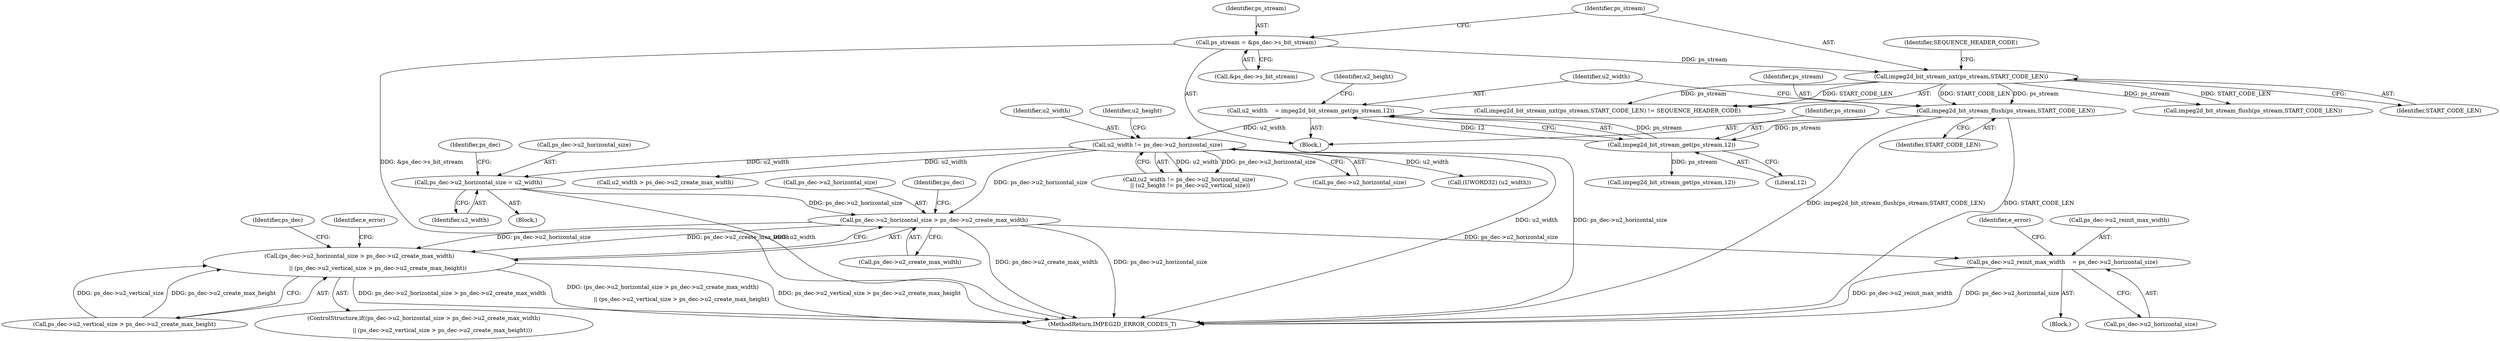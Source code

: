 digraph "0_Android_a86eb798d077b9b25c8f8c77e3c02c2f287c1ce7_0@API" {
"1000243" [label="(Call,ps_dec->u2_horizontal_size > ps_dec->u2_create_max_width)"];
"1000162" [label="(Call,u2_width != ps_dec->u2_horizontal_size)"];
"1000150" [label="(Call,u2_width    = impeg2d_bit_stream_get(ps_stream,12))"];
"1000152" [label="(Call,impeg2d_bit_stream_get(ps_stream,12))"];
"1000147" [label="(Call,impeg2d_bit_stream_flush(ps_stream,START_CODE_LEN))"];
"1000137" [label="(Call,impeg2d_bit_stream_nxt(ps_stream,START_CODE_LEN))"];
"1000127" [label="(Call,ps_stream = &ps_dec->s_bit_stream)"];
"1000180" [label="(Call,ps_dec->u2_horizontal_size = u2_width)"];
"1000242" [label="(Call,(ps_dec->u2_horizontal_size > ps_dec->u2_create_max_width)\n\n                     || (ps_dec->u2_vertical_size > ps_dec->u2_create_max_height))"];
"1000269" [label="(Call,ps_dec->u2_reinit_max_width    = ps_dec->u2_horizontal_size)"];
"1000129" [label="(Call,&ps_dec->s_bit_stream)"];
"1000161" [label="(Call,(u2_width != ps_dec->u2_horizontal_size)\n || (u2_height != ps_dec->u2_vertical_size))"];
"1000125" [label="(Block,)"];
"1000127" [label="(Call,ps_stream = &ps_dec->s_bit_stream)"];
"1000277" [label="(Identifier,e_error)"];
"1000157" [label="(Call,impeg2d_bit_stream_get(ps_stream,12))"];
"1000136" [label="(Call,impeg2d_bit_stream_nxt(ps_stream,START_CODE_LEN) != SEQUENCE_HEADER_CODE)"];
"1000163" [label="(Identifier,u2_width)"];
"1000150" [label="(Call,u2_width    = impeg2d_bit_stream_get(ps_stream,12))"];
"1000273" [label="(Call,ps_dec->u2_horizontal_size)"];
"1000164" [label="(Call,ps_dec->u2_horizontal_size)"];
"1000152" [label="(Call,impeg2d_bit_stream_get(ps_stream,12))"];
"1000280" [label="(Identifier,ps_dec)"];
"1000128" [label="(Identifier,ps_stream)"];
"1000392" [label="(MethodReturn,IMPEG2D_ERROR_CODES_T)"];
"1000156" [label="(Identifier,u2_height)"];
"1000180" [label="(Call,ps_dec->u2_horizontal_size = u2_width)"];
"1000201" [label="(Call,(UWORD32) (u2_width))"];
"1000142" [label="(Call,impeg2d_bit_stream_flush(ps_stream,START_CODE_LEN))"];
"1000208" [label="(Call,u2_width > ps_dec->u2_create_max_width)"];
"1000153" [label="(Identifier,ps_stream)"];
"1000187" [label="(Identifier,ps_dec)"];
"1000260" [label="(Identifier,e_error)"];
"1000250" [label="(Call,ps_dec->u2_vertical_size > ps_dec->u2_create_max_height)"];
"1000247" [label="(Call,ps_dec->u2_create_max_width)"];
"1000184" [label="(Identifier,u2_width)"];
"1000148" [label="(Identifier,ps_stream)"];
"1000270" [label="(Call,ps_dec->u2_reinit_max_width)"];
"1000179" [label="(Block,)"];
"1000137" [label="(Call,impeg2d_bit_stream_nxt(ps_stream,START_CODE_LEN))"];
"1000269" [label="(Call,ps_dec->u2_reinit_max_width    = ps_dec->u2_horizontal_size)"];
"1000181" [label="(Call,ps_dec->u2_horizontal_size)"];
"1000162" [label="(Call,u2_width != ps_dec->u2_horizontal_size)"];
"1000244" [label="(Call,ps_dec->u2_horizontal_size)"];
"1000140" [label="(Identifier,SEQUENCE_HEADER_CODE)"];
"1000168" [label="(Identifier,u2_height)"];
"1000243" [label="(Call,ps_dec->u2_horizontal_size > ps_dec->u2_create_max_width)"];
"1000257" [label="(Block,)"];
"1000242" [label="(Call,(ps_dec->u2_horizontal_size > ps_dec->u2_create_max_width)\n\n                     || (ps_dec->u2_vertical_size > ps_dec->u2_create_max_height))"];
"1000154" [label="(Literal,12)"];
"1000138" [label="(Identifier,ps_stream)"];
"1000149" [label="(Identifier,START_CODE_LEN)"];
"1000241" [label="(ControlStructure,if((ps_dec->u2_horizontal_size > ps_dec->u2_create_max_width)\n\n                     || (ps_dec->u2_vertical_size > ps_dec->u2_create_max_height)))"];
"1000252" [label="(Identifier,ps_dec)"];
"1000151" [label="(Identifier,u2_width)"];
"1000139" [label="(Identifier,START_CODE_LEN)"];
"1000147" [label="(Call,impeg2d_bit_stream_flush(ps_stream,START_CODE_LEN))"];
"1000243" -> "1000242"  [label="AST: "];
"1000243" -> "1000247"  [label="CFG: "];
"1000244" -> "1000243"  [label="AST: "];
"1000247" -> "1000243"  [label="AST: "];
"1000252" -> "1000243"  [label="CFG: "];
"1000242" -> "1000243"  [label="CFG: "];
"1000243" -> "1000392"  [label="DDG: ps_dec->u2_horizontal_size"];
"1000243" -> "1000392"  [label="DDG: ps_dec->u2_create_max_width"];
"1000243" -> "1000242"  [label="DDG: ps_dec->u2_horizontal_size"];
"1000243" -> "1000242"  [label="DDG: ps_dec->u2_create_max_width"];
"1000162" -> "1000243"  [label="DDG: ps_dec->u2_horizontal_size"];
"1000180" -> "1000243"  [label="DDG: ps_dec->u2_horizontal_size"];
"1000243" -> "1000269"  [label="DDG: ps_dec->u2_horizontal_size"];
"1000162" -> "1000161"  [label="AST: "];
"1000162" -> "1000164"  [label="CFG: "];
"1000163" -> "1000162"  [label="AST: "];
"1000164" -> "1000162"  [label="AST: "];
"1000168" -> "1000162"  [label="CFG: "];
"1000161" -> "1000162"  [label="CFG: "];
"1000162" -> "1000392"  [label="DDG: ps_dec->u2_horizontal_size"];
"1000162" -> "1000392"  [label="DDG: u2_width"];
"1000162" -> "1000161"  [label="DDG: u2_width"];
"1000162" -> "1000161"  [label="DDG: ps_dec->u2_horizontal_size"];
"1000150" -> "1000162"  [label="DDG: u2_width"];
"1000162" -> "1000180"  [label="DDG: u2_width"];
"1000162" -> "1000201"  [label="DDG: u2_width"];
"1000162" -> "1000208"  [label="DDG: u2_width"];
"1000150" -> "1000125"  [label="AST: "];
"1000150" -> "1000152"  [label="CFG: "];
"1000151" -> "1000150"  [label="AST: "];
"1000152" -> "1000150"  [label="AST: "];
"1000156" -> "1000150"  [label="CFG: "];
"1000152" -> "1000150"  [label="DDG: ps_stream"];
"1000152" -> "1000150"  [label="DDG: 12"];
"1000152" -> "1000154"  [label="CFG: "];
"1000153" -> "1000152"  [label="AST: "];
"1000154" -> "1000152"  [label="AST: "];
"1000147" -> "1000152"  [label="DDG: ps_stream"];
"1000152" -> "1000157"  [label="DDG: ps_stream"];
"1000147" -> "1000125"  [label="AST: "];
"1000147" -> "1000149"  [label="CFG: "];
"1000148" -> "1000147"  [label="AST: "];
"1000149" -> "1000147"  [label="AST: "];
"1000151" -> "1000147"  [label="CFG: "];
"1000147" -> "1000392"  [label="DDG: START_CODE_LEN"];
"1000147" -> "1000392"  [label="DDG: impeg2d_bit_stream_flush(ps_stream,START_CODE_LEN)"];
"1000137" -> "1000147"  [label="DDG: ps_stream"];
"1000137" -> "1000147"  [label="DDG: START_CODE_LEN"];
"1000137" -> "1000136"  [label="AST: "];
"1000137" -> "1000139"  [label="CFG: "];
"1000138" -> "1000137"  [label="AST: "];
"1000139" -> "1000137"  [label="AST: "];
"1000140" -> "1000137"  [label="CFG: "];
"1000137" -> "1000136"  [label="DDG: ps_stream"];
"1000137" -> "1000136"  [label="DDG: START_CODE_LEN"];
"1000127" -> "1000137"  [label="DDG: ps_stream"];
"1000137" -> "1000142"  [label="DDG: ps_stream"];
"1000137" -> "1000142"  [label="DDG: START_CODE_LEN"];
"1000127" -> "1000125"  [label="AST: "];
"1000127" -> "1000129"  [label="CFG: "];
"1000128" -> "1000127"  [label="AST: "];
"1000129" -> "1000127"  [label="AST: "];
"1000138" -> "1000127"  [label="CFG: "];
"1000127" -> "1000392"  [label="DDG: &ps_dec->s_bit_stream"];
"1000180" -> "1000179"  [label="AST: "];
"1000180" -> "1000184"  [label="CFG: "];
"1000181" -> "1000180"  [label="AST: "];
"1000184" -> "1000180"  [label="AST: "];
"1000187" -> "1000180"  [label="CFG: "];
"1000180" -> "1000392"  [label="DDG: u2_width"];
"1000242" -> "1000241"  [label="AST: "];
"1000242" -> "1000250"  [label="CFG: "];
"1000250" -> "1000242"  [label="AST: "];
"1000260" -> "1000242"  [label="CFG: "];
"1000280" -> "1000242"  [label="CFG: "];
"1000242" -> "1000392"  [label="DDG: (ps_dec->u2_horizontal_size > ps_dec->u2_create_max_width)\n\n                     || (ps_dec->u2_vertical_size > ps_dec->u2_create_max_height)"];
"1000242" -> "1000392"  [label="DDG: ps_dec->u2_vertical_size > ps_dec->u2_create_max_height"];
"1000242" -> "1000392"  [label="DDG: ps_dec->u2_horizontal_size > ps_dec->u2_create_max_width"];
"1000250" -> "1000242"  [label="DDG: ps_dec->u2_vertical_size"];
"1000250" -> "1000242"  [label="DDG: ps_dec->u2_create_max_height"];
"1000269" -> "1000257"  [label="AST: "];
"1000269" -> "1000273"  [label="CFG: "];
"1000270" -> "1000269"  [label="AST: "];
"1000273" -> "1000269"  [label="AST: "];
"1000277" -> "1000269"  [label="CFG: "];
"1000269" -> "1000392"  [label="DDG: ps_dec->u2_horizontal_size"];
"1000269" -> "1000392"  [label="DDG: ps_dec->u2_reinit_max_width"];
}
